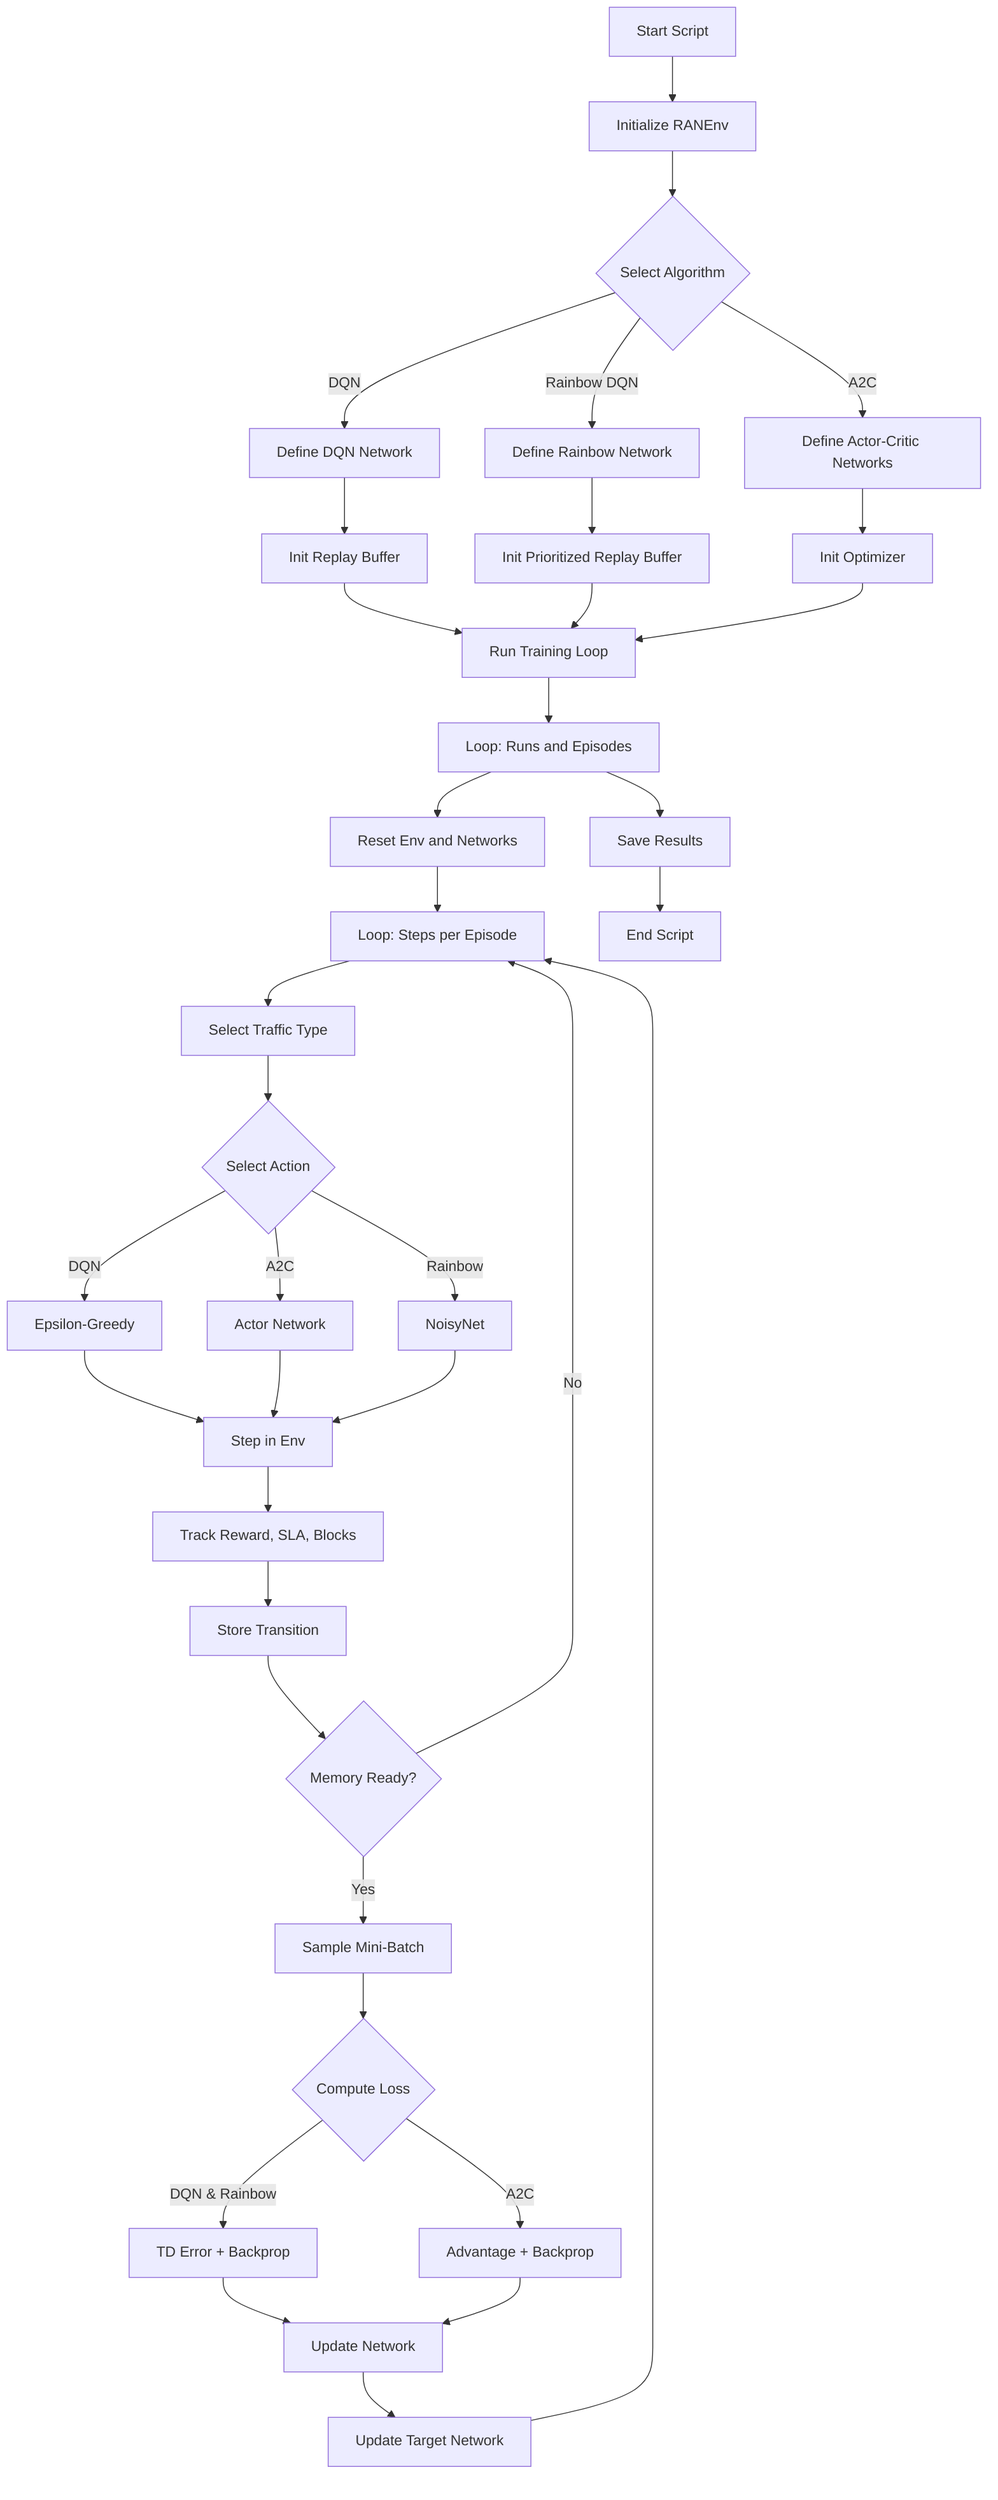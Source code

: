 flowchart TD
  A[Start Script] --> B[Initialize RANEnv]
  B --> C{Select Algorithm}

  %% Algorithm Setup
  C -->|DQN| D1[Define DQN Network]
  C -->|Rainbow DQN| R1[Define Rainbow Network]
  C -->|A2C| A1[Define Actor-Critic Networks]

  %% Initialization
  D1 --> X[Init Replay Buffer]
  R1 --> Y[Init Prioritized Replay Buffer]
  A1 --> Z[Init Optimizer]

  X --> T[Run Training Loop]
  Y --> T
  Z --> T

  %% Shared Training Structure
  T --> T1[Loop: Runs and Episodes]
  T1 --> T2[Reset Env and Networks]
  T2 --> T3[Loop: Steps per Episode]
  T3 --> T4[Select Traffic Type]
  T4 --> T5{Select Action}
  T5 -->|DQN| T5a[Epsilon-Greedy]
  T5 -->|A2C| T5b[Actor Network]
  T5 -->|Rainbow| T5c[NoisyNet]
  T5a --> T6[Step in Env]
  T5b --> T6
  T5c --> T6

  T6 --> T7[Track Reward, SLA, Blocks]
  T7 --> T8[Store Transition]

  T8 --> T9{Memory Ready?}
  T9 -->|Yes| T10[Sample Mini-Batch]
  T10 --> T11{Compute Loss}
  T11 -->|DQN & Rainbow| T11a[TD Error + Backprop]
  T11 -->|A2C| T11b[Advantage + Backprop]
  T11a --> T12[Update Network]
  T11b --> T12
  T12 --> T13[Update Target Network]

  T13 --> T3
  T9 -->|No| T3

  T1 --> T14[Save Results]
  T14 --> End[End Script]